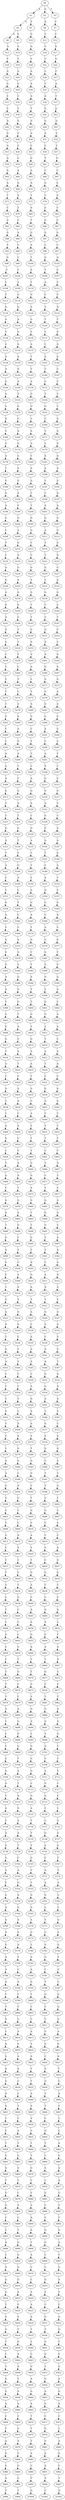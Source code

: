 strict digraph  {
	S0 -> S1 [ label = A ];
	S0 -> S2 [ label = G ];
	S0 -> S3 [ label = T ];
	S1 -> S4 [ label = A ];
	S1 -> S5 [ label = T ];
	S2 -> S6 [ label = A ];
	S3 -> S7 [ label = C ];
	S4 -> S8 [ label = A ];
	S4 -> S9 [ label = G ];
	S5 -> S10 [ label = G ];
	S6 -> S11 [ label = C ];
	S7 -> S12 [ label = C ];
	S8 -> S13 [ label = A ];
	S9 -> S14 [ label = A ];
	S10 -> S15 [ label = G ];
	S11 -> S16 [ label = C ];
	S12 -> S17 [ label = A ];
	S13 -> S18 [ label = T ];
	S14 -> S19 [ label = T ];
	S15 -> S20 [ label = C ];
	S16 -> S21 [ label = C ];
	S17 -> S22 [ label = A ];
	S18 -> S23 [ label = G ];
	S19 -> S24 [ label = G ];
	S20 -> S25 [ label = A ];
	S21 -> S26 [ label = C ];
	S22 -> S27 [ label = C ];
	S23 -> S28 [ label = G ];
	S24 -> S29 [ label = G ];
	S25 -> S30 [ label = A ];
	S26 -> S31 [ label = C ];
	S27 -> S32 [ label = A ];
	S28 -> S33 [ label = C ];
	S29 -> S34 [ label = C ];
	S30 -> S35 [ label = A ];
	S31 -> S36 [ label = A ];
	S32 -> S37 [ label = T ];
	S33 -> S38 [ label = C ];
	S34 -> S39 [ label = T ];
	S35 -> S40 [ label = T ];
	S36 -> S41 [ label = G ];
	S37 -> S42 [ label = G ];
	S38 -> S43 [ label = A ];
	S39 -> S44 [ label = G ];
	S40 -> S45 [ label = G ];
	S41 -> S46 [ label = G ];
	S42 -> S47 [ label = G ];
	S43 -> S48 [ label = G ];
	S44 -> S49 [ label = C ];
	S45 -> S50 [ label = A ];
	S46 -> S51 [ label = A ];
	S47 -> S52 [ label = C ];
	S48 -> S53 [ label = A ];
	S49 -> S54 [ label = C ];
	S50 -> S55 [ label = C ];
	S51 -> S56 [ label = C ];
	S52 -> S57 [ label = T ];
	S53 -> S58 [ label = G ];
	S54 -> S59 [ label = C ];
	S55 -> S60 [ label = G ];
	S56 -> S61 [ label = T ];
	S57 -> S62 [ label = G ];
	S58 -> S63 [ label = G ];
	S59 -> S64 [ label = A ];
	S60 -> S65 [ label = A ];
	S61 -> S66 [ label = C ];
	S62 -> S67 [ label = C ];
	S63 -> S68 [ label = A ];
	S64 -> S69 [ label = G ];
	S65 -> S70 [ label = A ];
	S66 -> S71 [ label = G ];
	S67 -> S72 [ label = C ];
	S68 -> S73 [ label = T ];
	S69 -> S74 [ label = A ];
	S70 -> S75 [ label = T ];
	S71 -> S76 [ label = C ];
	S72 -> S77 [ label = A ];
	S73 -> S78 [ label = C ];
	S74 -> S79 [ label = T ];
	S75 -> S80 [ label = A ];
	S76 -> S81 [ label = G ];
	S77 -> S82 [ label = C ];
	S78 -> S83 [ label = A ];
	S79 -> S84 [ label = C ];
	S80 -> S85 [ label = T ];
	S81 -> S86 [ label = G ];
	S82 -> S87 [ label = C ];
	S83 -> S88 [ label = G ];
	S84 -> S89 [ label = A ];
	S85 -> S90 [ label = G ];
	S86 -> S91 [ label = G ];
	S87 -> S92 [ label = A ];
	S88 -> S93 [ label = T ];
	S89 -> S94 [ label = C ];
	S90 -> S95 [ label = A ];
	S91 -> S96 [ label = C ];
	S92 -> S97 [ label = C ];
	S93 -> S98 [ label = G ];
	S94 -> S99 [ label = C ];
	S95 -> S100 [ label = T ];
	S96 -> S101 [ label = G ];
	S97 -> S102 [ label = A ];
	S98 -> S103 [ label = T ];
	S99 -> S104 [ label = C ];
	S100 -> S105 [ label = A ];
	S101 -> S106 [ label = T ];
	S102 -> S107 [ label = C ];
	S103 -> S108 [ label = C ];
	S104 -> S109 [ label = A ];
	S105 -> S110 [ label = T ];
	S106 -> S111 [ label = A ];
	S107 -> S112 [ label = C ];
	S108 -> S113 [ label = T ];
	S109 -> S114 [ label = G ];
	S110 -> S115 [ label = G ];
	S111 -> S116 [ label = C ];
	S112 -> S117 [ label = C ];
	S113 -> S118 [ label = G ];
	S114 -> S119 [ label = G ];
	S115 -> S120 [ label = A ];
	S116 -> S121 [ label = T ];
	S117 -> S122 [ label = A ];
	S118 -> S123 [ label = A ];
	S119 -> S124 [ label = A ];
	S120 -> S125 [ label = G ];
	S121 -> S126 [ label = T ];
	S122 -> S127 [ label = T ];
	S123 -> S128 [ label = T ];
	S124 -> S129 [ label = G ];
	S125 -> S130 [ label = C ];
	S126 -> S131 [ label = C ];
	S127 -> S132 [ label = G ];
	S128 -> S133 [ label = G ];
	S129 -> S134 [ label = G ];
	S130 -> S135 [ label = A ];
	S131 -> S136 [ label = C ];
	S132 -> S137 [ label = A ];
	S133 -> S138 [ label = A ];
	S134 -> S139 [ label = A ];
	S135 -> S140 [ label = T ];
	S136 -> S141 [ label = A ];
	S137 -> S142 [ label = G ];
	S138 -> S143 [ label = A ];
	S139 -> S144 [ label = A ];
	S140 -> S145 [ label = T ];
	S141 -> S146 [ label = C ];
	S142 -> S147 [ label = C ];
	S143 -> S148 [ label = G ];
	S144 -> S149 [ label = A ];
	S145 -> S150 [ label = A ];
	S146 -> S151 [ label = C ];
	S147 -> S152 [ label = C ];
	S148 -> S153 [ label = A ];
	S149 -> S154 [ label = T ];
	S150 -> S155 [ label = G ];
	S151 -> S156 [ label = T ];
	S152 -> S157 [ label = C ];
	S153 -> S158 [ label = A ];
	S154 -> S159 [ label = G ];
	S155 -> S160 [ label = G ];
	S156 -> S161 [ label = G ];
	S157 -> S162 [ label = T ];
	S158 -> S163 [ label = A ];
	S159 -> S164 [ label = G ];
	S160 -> S165 [ label = C ];
	S161 -> S166 [ label = C ];
	S162 -> S167 [ label = G ];
	S163 -> S168 [ label = T ];
	S164 -> S169 [ label = A ];
	S165 -> S170 [ label = A ];
	S166 -> S171 [ label = T ];
	S167 -> S172 [ label = A ];
	S168 -> S173 [ label = G ];
	S169 -> S174 [ label = G ];
	S170 -> S175 [ label = G ];
	S171 -> S176 [ label = C ];
	S172 -> S177 [ label = G ];
	S173 -> S178 [ label = A ];
	S174 -> S179 [ label = G ];
	S175 -> S180 [ label = C ];
	S176 -> S181 [ label = A ];
	S177 -> S182 [ label = G ];
	S178 -> S183 [ label = T ];
	S179 -> S184 [ label = A ];
	S180 -> S185 [ label = A ];
	S181 -> S186 [ label = A ];
	S182 -> S187 [ label = A ];
	S183 -> S188 [ label = G ];
	S184 -> S189 [ label = G ];
	S185 -> S190 [ label = G ];
	S186 -> S191 [ label = C ];
	S187 -> S192 [ label = G ];
	S188 -> S193 [ label = G ];
	S189 -> S194 [ label = A ];
	S190 -> S195 [ label = T ];
	S191 -> S196 [ label = C ];
	S192 -> S197 [ label = G ];
	S193 -> S198 [ label = A ];
	S194 -> S199 [ label = T ];
	S195 -> S200 [ label = T ];
	S196 -> S201 [ label = A ];
	S197 -> S202 [ label = A ];
	S198 -> S203 [ label = G ];
	S199 -> S204 [ label = G ];
	S200 -> S205 [ label = G ];
	S201 -> S206 [ label = G ];
	S202 -> S207 [ label = G ];
	S203 -> S208 [ label = C ];
	S204 -> S209 [ label = A ];
	S205 -> S210 [ label = G ];
	S206 -> S211 [ label = A ];
	S207 -> S212 [ label = G ];
	S208 -> S213 [ label = T ];
	S209 -> S214 [ label = G ];
	S210 -> S215 [ label = C ];
	S211 -> S216 [ label = T ];
	S212 -> S217 [ label = A ];
	S213 -> S218 [ label = C ];
	S214 -> S219 [ label = A ];
	S215 -> S220 [ label = C ];
	S216 -> S221 [ label = T ];
	S217 -> S222 [ label = G ];
	S218 -> S223 [ label = A ];
	S219 -> S224 [ label = G ];
	S220 -> S225 [ label = G ];
	S221 -> S226 [ label = G ];
	S222 -> S227 [ label = G ];
	S223 -> S228 [ label = G ];
	S224 -> S229 [ label = A ];
	S225 -> S230 [ label = A ];
	S226 -> S231 [ label = C ];
	S227 -> S232 [ label = A ];
	S228 -> S233 [ label = A ];
	S229 -> S234 [ label = A ];
	S230 -> S235 [ label = G ];
	S231 -> S236 [ label = G ];
	S232 -> S237 [ label = G ];
	S233 -> S238 [ label = G ];
	S234 -> S239 [ label = G ];
	S235 -> S240 [ label = T ];
	S236 -> S241 [ label = C ];
	S237 -> S242 [ label = C ];
	S238 -> S243 [ label = A ];
	S239 -> S244 [ label = C ];
	S240 -> S245 [ label = T ];
	S241 -> S246 [ label = C ];
	S242 -> S247 [ label = T ];
	S243 -> S248 [ label = A ];
	S244 -> S249 [ label = T ];
	S245 -> S250 [ label = G ];
	S246 -> S251 [ label = G ];
	S247 -> S252 [ label = C ];
	S248 -> S253 [ label = G ];
	S249 -> S254 [ label = T ];
	S250 -> S255 [ label = A ];
	S251 -> S256 [ label = A ];
	S252 -> S257 [ label = C ];
	S253 -> S258 [ label = C ];
	S254 -> S259 [ label = T ];
	S255 -> S260 [ label = A ];
	S256 -> S261 [ label = A ];
	S257 -> S262 [ label = G ];
	S258 -> S263 [ label = T ];
	S259 -> S264 [ label = C ];
	S260 -> S265 [ label = A ];
	S261 -> S266 [ label = G ];
	S262 -> S267 [ label = A ];
	S263 -> S268 [ label = T ];
	S264 -> S269 [ label = T ];
	S265 -> S270 [ label = C ];
	S266 -> S271 [ label = G ];
	S267 -> S272 [ label = G ];
	S268 -> S273 [ label = T ];
	S269 -> S274 [ label = C ];
	S270 -> S275 [ label = T ];
	S271 -> S276 [ label = G ];
	S272 -> S277 [ label = A ];
	S273 -> S278 [ label = T ];
	S274 -> S279 [ label = A ];
	S275 -> S280 [ label = A ];
	S276 -> S281 [ label = G ];
	S277 -> S282 [ label = A ];
	S278 -> S283 [ label = G ];
	S279 -> S284 [ label = A ];
	S280 -> S285 [ label = G ];
	S281 -> S286 [ label = G ];
	S282 -> S287 [ label = G ];
	S283 -> S288 [ label = C ];
	S284 -> S289 [ label = A ];
	S285 -> S290 [ label = C ];
	S286 -> S291 [ label = A ];
	S287 -> S292 [ label = C ];
	S288 -> S293 [ label = C ];
	S289 -> S294 [ label = G ];
	S290 -> S295 [ label = T ];
	S291 -> S296 [ label = C ];
	S292 -> S297 [ label = C ];
	S293 -> S298 [ label = A ];
	S294 -> S299 [ label = A ];
	S295 -> S300 [ label = T ];
	S296 -> S301 [ label = A ];
	S297 -> S302 [ label = T ];
	S298 -> S303 [ label = A ];
	S299 -> S304 [ label = T ];
	S300 -> S305 [ label = C ];
	S301 -> S306 [ label = A ];
	S302 -> S307 [ label = T ];
	S303 -> S308 [ label = A ];
	S304 -> S309 [ label = T ];
	S305 -> S310 [ label = A ];
	S306 -> S311 [ label = G ];
	S307 -> S312 [ label = C ];
	S308 -> S313 [ label = G ];
	S309 -> S314 [ label = G ];
	S310 -> S315 [ label = G ];
	S311 -> S316 [ label = G ];
	S312 -> S317 [ label = G ];
	S313 -> S318 [ label = T ];
	S314 -> S319 [ label = A ];
	S315 -> S320 [ label = A ];
	S316 -> S321 [ label = A ];
	S317 -> S322 [ label = C ];
	S318 -> S323 [ label = T ];
	S319 -> S324 [ label = T ];
	S320 -> S325 [ label = C ];
	S321 -> S326 [ label = G ];
	S322 -> S327 [ label = C ];
	S323 -> S328 [ label = G ];
	S324 -> S329 [ label = G ];
	S325 -> S330 [ label = G ];
	S326 -> S331 [ label = G ];
	S327 -> S332 [ label = A ];
	S328 -> S333 [ label = A ];
	S329 -> S334 [ label = T ];
	S330 -> S335 [ label = A ];
	S331 -> S336 [ label = G ];
	S332 -> S337 [ label = A ];
	S333 -> S338 [ label = T ];
	S334 -> S339 [ label = C ];
	S335 -> S340 [ label = C ];
	S336 -> S341 [ label = T ];
	S337 -> S342 [ label = G ];
	S338 -> S343 [ label = A ];
	S339 -> S344 [ label = G ];
	S340 -> S345 [ label = T ];
	S341 -> S346 [ label = C ];
	S342 -> S347 [ label = A ];
	S343 -> S348 [ label = C ];
	S344 -> S349 [ label = A ];
	S345 -> S350 [ label = T ];
	S346 -> S351 [ label = A ];
	S347 -> S352 [ label = T ];
	S348 -> S353 [ label = T ];
	S349 -> S354 [ label = C ];
	S350 -> S355 [ label = A ];
	S351 -> S356 [ label = G ];
	S352 -> S357 [ label = C ];
	S353 -> S358 [ label = G ];
	S354 -> S359 [ label = T ];
	S355 -> S360 [ label = G ];
	S356 -> S361 [ label = C ];
	S357 -> S362 [ label = G ];
	S358 -> S363 [ label = A ];
	S359 -> S364 [ label = C ];
	S360 -> S365 [ label = A ];
	S361 -> S366 [ label = C ];
	S362 -> S367 [ label = A ];
	S363 -> S368 [ label = T ];
	S364 -> S369 [ label = C ];
	S365 -> S370 [ label = T ];
	S366 -> S371 [ label = A ];
	S367 -> S372 [ label = C ];
	S368 -> S373 [ label = G ];
	S369 -> S374 [ label = A ];
	S370 -> S375 [ label = G ];
	S371 -> S376 [ label = C ];
	S372 -> S377 [ label = G ];
	S373 -> S378 [ label = G ];
	S374 -> S379 [ label = A ];
	S375 -> S380 [ label = C ];
	S376 -> S381 [ label = G ];
	S377 -> S382 [ label = T ];
	S378 -> S383 [ label = G ];
	S379 -> S384 [ label = T ];
	S380 -> S385 [ label = T ];
	S381 -> S386 [ label = A ];
	S382 -> S387 [ label = G ];
	S383 -> S388 [ label = A ];
	S384 -> S389 [ label = G ];
	S385 -> S390 [ label = A ];
	S386 -> S391 [ label = G ];
	S387 -> S392 [ label = G ];
	S388 -> S393 [ label = A ];
	S389 -> S394 [ label = G ];
	S390 -> S395 [ label = T ];
	S391 -> S396 [ label = T ];
	S392 -> S397 [ label = A ];
	S393 -> S398 [ label = T ];
	S394 -> S399 [ label = G ];
	S395 -> S400 [ label = T ];
	S396 -> S401 [ label = G ];
	S397 -> S402 [ label = C ];
	S398 -> S403 [ label = G ];
	S399 -> S404 [ label = T ];
	S400 -> S405 [ label = G ];
	S401 -> S406 [ label = G ];
	S402 -> S407 [ label = A ];
	S403 -> S408 [ label = G ];
	S404 -> S409 [ label = A ];
	S405 -> S410 [ label = T ];
	S406 -> S411 [ label = A ];
	S407 -> S412 [ label = A ];
	S408 -> S413 [ label = G ];
	S409 -> S414 [ label = C ];
	S410 -> S415 [ label = G ];
	S411 -> S416 [ label = T ];
	S412 -> S417 [ label = C ];
	S413 -> S418 [ label = T ];
	S414 -> S419 [ label = A ];
	S415 -> S420 [ label = A ];
	S416 -> S421 [ label = A ];
	S417 -> S422 [ label = A ];
	S418 -> S423 [ label = A ];
	S419 -> S424 [ label = T ];
	S420 -> S425 [ label = A ];
	S421 -> S426 [ label = T ];
	S422 -> S427 [ label = A ];
	S423 -> S428 [ label = C ];
	S424 -> S429 [ label = C ];
	S425 -> S430 [ label = T ];
	S426 -> S431 [ label = C ];
	S427 -> S432 [ label = C ];
	S428 -> S433 [ label = A ];
	S429 -> S434 [ label = A ];
	S430 -> S435 [ label = G ];
	S431 -> S436 [ label = G ];
	S432 -> S437 [ label = G ];
	S433 -> S438 [ label = T ];
	S434 -> S439 [ label = G ];
	S435 -> S440 [ label = C ];
	S436 -> S441 [ label = A ];
	S437 -> S442 [ label = G ];
	S438 -> S443 [ label = C ];
	S439 -> S444 [ label = C ];
	S440 -> S445 [ label = A ];
	S441 -> S446 [ label = C ];
	S442 -> S447 [ label = T ];
	S443 -> S448 [ label = A ];
	S444 -> S449 [ label = A ];
	S445 -> S450 [ label = T ];
	S446 -> S451 [ label = T ];
	S447 -> S452 [ label = T ];
	S448 -> S453 [ label = G ];
	S449 -> S454 [ label = C ];
	S450 -> S455 [ label = T ];
	S451 -> S456 [ label = T ];
	S452 -> S457 [ label = T ];
	S453 -> S458 [ label = C ];
	S454 -> S459 [ label = C ];
	S455 -> S460 [ label = T ];
	S456 -> S461 [ label = C ];
	S457 -> S462 [ label = C ];
	S458 -> S463 [ label = T ];
	S459 -> S464 [ label = A ];
	S460 -> S465 [ label = G ];
	S461 -> S466 [ label = T ];
	S462 -> S467 [ label = A ];
	S463 -> S468 [ label = G ];
	S464 -> S469 [ label = A ];
	S465 -> S470 [ label = G ];
	S466 -> S471 [ label = C ];
	S467 -> S472 [ label = T ];
	S468 -> S473 [ label = C ];
	S469 -> S474 [ label = T ];
	S470 -> S475 [ label = A ];
	S471 -> S476 [ label = T ];
	S472 -> S477 [ label = C ];
	S473 -> S478 [ label = A ];
	S474 -> S479 [ label = G ];
	S475 -> S480 [ label = G ];
	S476 -> S481 [ label = G ];
	S477 -> S482 [ label = A ];
	S478 -> S483 [ label = A ];
	S479 -> S484 [ label = A ];
	S480 -> S485 [ label = T ];
	S481 -> S486 [ label = G ];
	S482 -> S487 [ label = G ];
	S483 -> S488 [ label = T ];
	S484 -> S489 [ label = G ];
	S485 -> S490 [ label = T ];
	S486 -> S491 [ label = G ];
	S487 -> S492 [ label = C ];
	S488 -> S493 [ label = G ];
	S489 -> S494 [ label = C ];
	S490 -> S495 [ label = G ];
	S491 -> S496 [ label = T ];
	S492 -> S497 [ label = A ];
	S493 -> S498 [ label = A ];
	S494 -> S499 [ label = T ];
	S495 -> S500 [ label = T ];
	S496 -> S501 [ label = T ];
	S497 -> S502 [ label = A ];
	S498 -> S503 [ label = G ];
	S499 -> S504 [ label = C ];
	S500 -> S505 [ label = A ];
	S501 -> S506 [ label = C ];
	S502 -> S507 [ label = A ];
	S503 -> S508 [ label = T ];
	S504 -> S509 [ label = A ];
	S505 -> S510 [ label = G ];
	S506 -> S511 [ label = A ];
	S507 -> S512 [ label = G ];
	S508 -> S513 [ label = T ];
	S509 -> S514 [ label = A ];
	S510 -> S515 [ label = A ];
	S511 -> S516 [ label = A ];
	S512 -> S517 [ label = A ];
	S513 -> S518 [ label = G ];
	S514 -> S519 [ label = T ];
	S515 -> S520 [ label = T ];
	S516 -> S521 [ label = T ];
	S517 -> S522 [ label = C ];
	S518 -> S523 [ label = A ];
	S519 -> S524 [ label = G ];
	S520 -> S525 [ label = A ];
	S521 -> S526 [ label = G ];
	S522 -> S527 [ label = G ];
	S523 -> S528 [ label = A ];
	S524 -> S529 [ label = A ];
	S525 -> S530 [ label = C ];
	S526 -> S531 [ label = A ];
	S527 -> S532 [ label = A ];
	S528 -> S533 [ label = T ];
	S529 -> S534 [ label = C ];
	S530 -> S535 [ label = A ];
	S531 -> S536 [ label = C ];
	S532 -> S537 [ label = G ];
	S533 -> S538 [ label = G ];
	S534 -> S539 [ label = C ];
	S535 -> S540 [ label = A ];
	S536 -> S541 [ label = A ];
	S537 -> S542 [ label = C ];
	S538 -> S543 [ label = A ];
	S539 -> S544 [ label = T ];
	S540 -> S545 [ label = A ];
	S541 -> S546 [ label = A ];
	S542 -> S547 [ label = T ];
	S543 -> S548 [ label = C ];
	S544 -> S549 [ label = C ];
	S545 -> S550 [ label = C ];
	S546 -> S551 [ label = G ];
	S547 -> S552 [ label = G ];
	S548 -> S553 [ label = C ];
	S549 -> S554 [ label = T ];
	S550 -> S555 [ label = A ];
	S551 -> S556 [ label = G ];
	S552 -> S557 [ label = A ];
	S553 -> S558 [ label = T ];
	S554 -> S559 [ label = T ];
	S555 -> S560 [ label = G ];
	S556 -> S561 [ label = A ];
	S557 -> S562 [ label = A ];
	S558 -> S563 [ label = G ];
	S559 -> S564 [ label = C ];
	S560 -> S565 [ label = A ];
	S561 -> S566 [ label = T ];
	S562 -> S567 [ label = C ];
	S563 -> S568 [ label = T ];
	S564 -> S569 [ label = A ];
	S565 -> S570 [ label = A ];
	S566 -> S571 [ label = G ];
	S567 -> S572 [ label = C ];
	S568 -> S573 [ label = T ];
	S569 -> S574 [ label = A ];
	S570 -> S575 [ label = A ];
	S571 -> S576 [ label = A ];
	S572 -> S577 [ label = A ];
	S573 -> S578 [ label = C ];
	S574 -> S579 [ label = G ];
	S575 -> S580 [ label = T ];
	S576 -> S581 [ label = G ];
	S577 -> S582 [ label = G ];
	S578 -> S583 [ label = A ];
	S579 -> S584 [ label = G ];
	S580 -> S585 [ label = G ];
	S581 -> S586 [ label = C ];
	S582 -> S587 [ label = C ];
	S583 -> S588 [ label = A ];
	S584 -> S589 [ label = C ];
	S585 -> S590 [ label = G ];
	S586 -> S591 [ label = T ];
	S587 -> S592 [ label = T ];
	S588 -> S593 [ label = G ];
	S589 -> S594 [ label = A ];
	S590 -> S595 [ label = C ];
	S591 -> S596 [ label = T ];
	S592 -> S597 [ label = G ];
	S593 -> S598 [ label = G ];
	S594 -> S599 [ label = G ];
	S595 -> S600 [ label = T ];
	S596 -> S601 [ label = C ];
	S597 -> S602 [ label = T ];
	S598 -> S603 [ label = C ];
	S599 -> S604 [ label = C ];
	S600 -> S605 [ label = G ];
	S601 -> S606 [ label = G ];
	S602 -> S607 [ label = T ];
	S603 -> S608 [ label = T ];
	S604 -> S609 [ label = C ];
	S605 -> S610 [ label = C ];
	S606 -> S611 [ label = C ];
	S607 -> S612 [ label = C ];
	S608 -> S613 [ label = G ];
	S609 -> S614 [ label = A ];
	S610 -> S615 [ label = A ];
	S611 -> S616 [ label = C ];
	S612 -> S617 [ label = C ];
	S613 -> S618 [ label = C ];
	S614 -> S619 [ label = A ];
	S615 -> S620 [ label = T ];
	S616 -> S621 [ label = G ];
	S617 -> S622 [ label = A ];
	S618 -> S623 [ label = T ];
	S619 -> S624 [ label = C ];
	S620 -> S625 [ label = T ];
	S621 -> S626 [ label = C ];
	S622 -> S627 [ label = G ];
	S623 -> S628 [ label = T ];
	S624 -> S629 [ label = C ];
	S625 -> S630 [ label = G ];
	S626 -> S631 [ label = G ];
	S627 -> S632 [ label = G ];
	S628 -> S633 [ label = G ];
	S629 -> S634 [ label = T ];
	S630 -> S635 [ label = A ];
	S631 -> S636 [ label = C ];
	S632 -> S637 [ label = C ];
	S633 -> S638 [ label = C ];
	S634 -> S639 [ label = G ];
	S635 -> S640 [ label = C ];
	S636 -> S641 [ label = C ];
	S637 -> S642 [ label = C ];
	S638 -> S643 [ label = T ];
	S639 -> S644 [ label = C ];
	S640 -> S645 [ label = A ];
	S641 -> S646 [ label = G ];
	S642 -> S647 [ label = G ];
	S643 -> S648 [ label = T ];
	S644 -> S649 [ label = C ];
	S645 -> S650 [ label = A ];
	S646 -> S651 [ label = A ];
	S647 -> S652 [ label = C ];
	S648 -> S653 [ label = G ];
	S649 -> S654 [ label = C ];
	S650 -> S655 [ label = G ];
	S651 -> S656 [ label = G ];
	S652 -> S657 [ label = C ];
	S653 -> S658 [ label = C ];
	S654 -> S659 [ label = C ];
	S655 -> S660 [ label = A ];
	S656 -> S661 [ label = A ];
	S657 -> S662 [ label = A ];
	S658 -> S663 [ label = C ];
	S659 -> S664 [ label = T ];
	S660 -> S665 [ label = C ];
	S661 -> S666 [ label = T ];
	S662 -> S667 [ label = A ];
	S663 -> S668 [ label = T ];
	S664 -> S669 [ label = G ];
	S665 -> S670 [ label = T ];
	S666 -> S671 [ label = G ];
	S667 -> S672 [ label = C ];
	S668 -> S673 [ label = T ];
	S669 -> S674 [ label = C ];
	S670 -> S675 [ label = G ];
	S671 -> S676 [ label = C ];
	S672 -> S677 [ label = C ];
	S673 -> S678 [ label = T ];
	S674 -> S679 [ label = C ];
	S675 -> S680 [ label = A ];
	S676 -> S681 [ label = T ];
	S677 -> S682 [ label = T ];
	S678 -> S683 [ label = G ];
	S679 -> S684 [ label = A ];
	S680 -> S685 [ label = G ];
	S681 -> S686 [ label = G ];
	S682 -> S687 [ label = G ];
	S683 -> S688 [ label = C ];
	S684 -> S689 [ label = G ];
	S685 -> S690 [ label = A ];
	S686 -> S691 [ label = G ];
	S687 -> S692 [ label = G ];
	S688 -> S693 [ label = C ];
	S689 -> S694 [ label = G ];
	S690 -> S695 [ label = T ];
	S691 -> S696 [ label = T ];
	S692 -> S697 [ label = G ];
	S693 -> S698 [ label = T ];
	S694 -> S699 [ label = G ];
	S695 -> S700 [ label = G ];
	S696 -> S701 [ label = G ];
	S697 -> S702 [ label = T ];
	S698 -> S703 [ label = G ];
	S699 -> S704 [ label = T ];
	S700 -> S705 [ label = G ];
	S701 -> S706 [ label = C ];
	S702 -> S707 [ label = C ];
	S703 -> S708 [ label = G ];
	S704 -> S709 [ label = A ];
	S705 -> S710 [ label = G ];
	S706 -> S711 [ label = A ];
	S707 -> S712 [ label = T ];
	S708 -> S713 [ label = A ];
	S709 -> S714 [ label = T ];
	S710 -> S715 [ label = C ];
	S711 -> S716 [ label = G ];
	S712 -> S717 [ label = C ];
	S713 -> S718 [ label = T ];
	S714 -> S719 [ label = A ];
	S715 -> S720 [ label = G ];
	S716 -> S721 [ label = G ];
	S717 -> S722 [ label = C ];
	S718 -> S723 [ label = A ];
	S719 -> S724 [ label = G ];
	S720 -> S725 [ label = A ];
	S721 -> S726 [ label = C ];
	S722 -> S727 [ label = C ];
	S723 -> S728 [ label = C ];
	S724 -> S729 [ label = A ];
	S725 -> S730 [ label = T ];
	S726 -> S731 [ label = C ];
	S727 -> S732 [ label = G ];
	S728 -> S733 [ label = A ];
	S729 -> S734 [ label = A ];
	S730 -> S735 [ label = T ];
	S731 -> S736 [ label = G ];
	S732 -> S737 [ label = G ];
	S733 -> S738 [ label = G ];
	S734 -> S739 [ label = T ];
	S735 -> S740 [ label = T ];
	S736 -> S741 [ label = A ];
	S737 -> S742 [ label = G ];
	S738 -> S743 [ label = A ];
	S739 -> S744 [ label = C ];
	S740 -> S745 [ label = G ];
	S741 -> S746 [ label = C ];
	S742 -> S747 [ label = T ];
	S743 -> S748 [ label = G ];
	S744 -> S749 [ label = A ];
	S745 -> S750 [ label = T ];
	S746 -> S751 [ label = A ];
	S747 -> S752 [ label = T ];
	S748 -> S753 [ label = T ];
	S749 -> S754 [ label = G ];
	S750 -> S755 [ label = T ];
	S751 -> S756 [ label = A ];
	S752 -> S757 [ label = A ];
	S753 -> S758 [ label = G ];
	S754 -> S759 [ label = A ];
	S755 -> S760 [ label = G ];
	S756 -> S761 [ label = G ];
	S757 -> S762 [ label = C ];
	S758 -> S763 [ label = A ];
	S759 -> S764 [ label = G ];
	S760 -> S765 [ label = G ];
	S761 -> S766 [ label = C ];
	S762 -> S767 [ label = C ];
	S763 -> S768 [ label = G ];
	S764 -> S769 [ label = A ];
	S765 -> S770 [ label = A ];
	S766 -> S771 [ label = T ];
	S767 -> S772 [ label = G ];
	S768 -> S773 [ label = A ];
	S769 -> S774 [ label = A ];
	S770 -> S775 [ label = G ];
	S771 -> S776 [ label = C ];
	S772 -> S777 [ label = A ];
	S773 -> S778 [ label = G ];
	S774 -> S779 [ label = A ];
	S775 -> S780 [ label = C ];
	S776 -> S781 [ label = G ];
	S777 -> S782 [ label = G ];
	S778 -> S783 [ label = A ];
	S779 -> S784 [ label = T ];
	S780 -> S785 [ label = A ];
	S781 -> S786 [ label = G ];
	S782 -> S787 [ label = T ];
	S783 -> S788 [ label = A ];
	S784 -> S789 [ label = C ];
	S785 -> S790 [ label = A ];
	S786 -> S791 [ label = C ];
	S787 -> S792 [ label = C ];
	S788 -> S793 [ label = A ];
	S789 -> S794 [ label = A ];
	S790 -> S795 [ label = G ];
	S791 -> S796 [ label = T ];
	S792 -> S797 [ label = C ];
	S793 -> S798 [ label = T ];
	S794 -> S799 [ label = T ];
	S795 -> S800 [ label = T ];
	S796 -> S801 [ label = G ];
	S797 -> S802 [ label = G ];
	S798 -> S803 [ label = T ];
	S799 -> S804 [ label = T ];
	S800 -> S805 [ label = C ];
	S801 -> S806 [ label = C ];
	S802 -> S807 [ label = G ];
	S803 -> S808 [ label = A ];
	S804 -> S809 [ label = C ];
	S805 -> S810 [ label = C ];
	S806 -> S811 [ label = C ];
	S807 -> S812 [ label = G ];
	S808 -> S813 [ label = C ];
	S809 -> S814 [ label = A ];
	S810 -> S815 [ label = A ];
	S811 -> S816 [ label = G ];
	S812 -> S817 [ label = A ];
	S813 -> S818 [ label = A ];
	S814 -> S819 [ label = G ];
	S815 -> S820 [ label = A ];
	S816 -> S821 [ label = G ];
	S817 -> S822 [ label = G ];
	S818 -> S823 [ label = G ];
	S819 -> S824 [ label = A ];
	S820 -> S825 [ label = A ];
	S821 -> S826 [ label = C ];
	S822 -> S827 [ label = A ];
	S823 -> S828 [ label = A ];
	S824 -> S829 [ label = A ];
	S825 -> S830 [ label = T ];
	S826 -> S831 [ label = A ];
	S827 -> S832 [ label = T ];
	S828 -> S833 [ label = A ];
	S829 -> S834 [ label = C ];
	S830 -> S835 [ label = T ];
	S831 -> S836 [ label = G ];
	S832 -> S837 [ label = C ];
	S833 -> S838 [ label = A ];
	S834 -> S839 [ label = C ];
	S835 -> S840 [ label = A ];
	S836 -> S841 [ label = T ];
	S837 -> S842 [ label = A ];
	S838 -> S843 [ label = A ];
	S839 -> S844 [ label = T ];
	S840 -> S845 [ label = A ];
	S841 -> S846 [ label = T ];
	S842 -> S847 [ label = T ];
	S843 -> S848 [ label = C ];
	S844 -> S849 [ label = C ];
	S845 -> S850 [ label = A ];
	S846 -> S851 [ label = C ];
	S847 -> S852 [ label = C ];
	S848 -> S853 [ label = T ];
	S849 -> S854 [ label = A ];
	S850 -> S855 [ label = C ];
	S851 -> S856 [ label = G ];
	S852 -> S857 [ label = C ];
	S853 -> S858 [ label = T ];
	S854 -> S859 [ label = T ];
	S855 -> S860 [ label = T ];
	S856 -> S861 [ label = T ];
	S857 -> S862 [ label = A ];
	S858 -> S863 [ label = G ];
	S859 -> S864 [ label = G ];
	S860 -> S865 [ label = T ];
	S861 -> S866 [ label = C ];
	S862 -> S867 [ label = G ];
	S863 -> S868 [ label = A ];
	S864 -> S869 [ label = G ];
	S865 -> S870 [ label = G ];
	S866 -> S871 [ label = A ];
	S867 -> S872 [ label = G ];
	S868 -> S873 [ label = T ];
	S869 -> S874 [ label = C ];
	S870 -> S875 [ label = C ];
	S871 -> S876 [ label = C ];
	S872 -> S877 [ label = A ];
	S873 -> S878 [ label = G ];
	S874 -> S879 [ label = C ];
	S875 -> S880 [ label = C ];
	S876 -> S881 [ label = G ];
	S877 -> S882 [ label = G ];
	S878 -> S883 [ label = G ];
	S879 -> S884 [ label = A ];
	S880 -> S885 [ label = A ];
	S881 -> S886 [ label = C ];
	S882 -> S887 [ label = C ];
	S883 -> S888 [ label = C ];
	S884 -> S889 [ label = C ];
	S885 -> S890 [ label = A ];
	S886 -> S891 [ label = C ];
	S887 -> S892 [ label = T ];
	S888 -> S893 [ label = T ];
	S889 -> S894 [ label = T ];
	S890 -> S895 [ label = A ];
	S891 -> S896 [ label = G ];
	S892 -> S897 [ label = G ];
	S893 -> S898 [ label = A ];
	S894 -> S899 [ label = G ];
	S895 -> S900 [ label = T ];
	S896 -> S901 [ label = G ];
	S897 -> S902 [ label = A ];
	S898 -> S903 [ label = C ];
	S899 -> S904 [ label = G ];
	S900 -> S905 [ label = A ];
	S901 -> S906 [ label = C ];
	S902 -> S907 [ label = T ];
	S903 -> S908 [ label = A ];
	S904 -> S909 [ label = G ];
	S905 -> S910 [ label = C ];
	S906 -> S911 [ label = C ];
	S907 -> S912 [ label = G ];
	S908 -> S913 [ label = G ];
	S909 -> S914 [ label = G ];
	S910 -> S915 [ label = C ];
	S911 -> S916 [ label = G ];
	S912 -> S917 [ label = A ];
	S913 -> S918 [ label = G ];
	S914 -> S919 [ label = A ];
	S915 -> S920 [ label = A ];
	S916 -> S921 [ label = A ];
	S917 -> S922 [ label = T ];
	S918 -> S923 [ label = T ];
	S919 -> S924 [ label = C ];
	S920 -> S925 [ label = A ];
	S921 -> S926 [ label = C ];
	S922 -> S927 [ label = C ];
	S923 -> S928 [ label = G ];
	S924 -> S929 [ label = T ];
	S925 -> S930 [ label = A ];
	S926 -> S931 [ label = G ];
	S927 -> S932 [ label = A ];
	S928 -> S933 [ label = A ];
	S929 -> S934 [ label = T ];
	S930 -> S935 [ label = T ];
	S931 -> S936 [ label = T ];
	S932 -> S937 [ label = G ];
	S933 -> S938 [ label = T ];
	S934 -> S939 [ label = G ];
	S935 -> S940 [ label = T ];
	S936 -> S941 [ label = G ];
	S937 -> S942 [ label = T ];
	S938 -> S943 [ label = C ];
	S939 -> S944 [ label = A ];
	S940 -> S945 [ label = C ];
	S941 -> S946 [ label = G ];
	S942 -> S947 [ label = G ];
	S943 -> S948 [ label = T ];
	S944 -> S949 [ label = A ];
	S945 -> S950 [ label = G ];
	S946 -> S951 [ label = T ];
	S947 -> S952 [ label = G ];
	S948 -> S953 [ label = G ];
	S949 -> S954 [ label = T ];
	S950 -> S955 [ label = A ];
	S951 -> S956 [ label = G ];
	S952 -> S957 [ label = A ];
	S953 -> S958 [ label = G ];
	S954 -> S959 [ label = A ];
	S955 -> S960 [ label = G ];
	S956 -> S961 [ label = A ];
	S957 -> S962 [ label = G ];
	S958 -> S963 [ label = A ];
	S959 -> S964 [ label = A ];
	S960 -> S965 [ label = A ];
	S961 -> S966 [ label = G ];
	S962 -> S967 [ label = A ];
	S963 -> S968 [ label = C ];
	S964 -> S969 [ label = C ];
	S965 -> S970 [ label = T ];
	S966 -> S971 [ label = C ];
	S967 -> S972 [ label = C ];
	S968 -> S973 [ label = C ];
	S969 -> S974 [ label = G ];
	S970 -> S975 [ label = T ];
	S971 -> S976 [ label = G ];
	S972 -> S977 [ label = C ];
	S973 -> S978 [ label = A ];
	S974 -> S979 [ label = A ];
	S975 -> S980 [ label = T ];
	S976 -> S981 [ label = G ];
	S977 -> S982 [ label = A ];
	S978 -> S983 [ label = G ];
	S979 -> S984 [ label = C ];
	S980 -> S985 [ label = A ];
	S981 -> S986 [ label = A ];
	S982 -> S987 [ label = G ];
	S983 -> S988 [ label = G ];
	S984 -> S989 [ label = G ];
	S985 -> S990 [ label = C ];
	S986 -> S991 [ label = A ];
	S987 -> S992 [ label = C ];
	S988 -> S993 [ label = A ];
	S989 -> S994 [ label = G ];
	S990 -> S995 [ label = T ];
	S991 -> S996 [ label = A ];
	S992 -> S997 [ label = T ];
	S993 -> S998 [ label = T ];
	S994 -> S999 [ label = T ];
	S995 -> S1000 [ label = G ];
	S996 -> S1001 [ label = C ];
	S997 -> S1002 [ label = G ];
}
